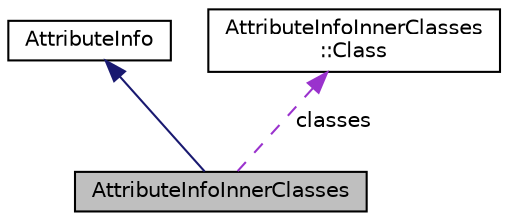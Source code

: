 digraph "AttributeInfoInnerClasses"
{
 // LATEX_PDF_SIZE
  edge [fontname="Helvetica",fontsize="10",labelfontname="Helvetica",labelfontsize="10"];
  node [fontname="Helvetica",fontsize="10",shape=record];
  Node1 [label="AttributeInfoInnerClasses",height=0.2,width=0.4,color="black", fillcolor="grey75", style="filled", fontcolor="black",tooltip=" "];
  Node2 -> Node1 [dir="back",color="midnightblue",fontsize="10",style="solid",fontname="Helvetica"];
  Node2 [label="AttributeInfo",height=0.2,width=0.4,color="black", fillcolor="white", style="filled",URL="$struct_attribute_info.html",tooltip=" "];
  Node3 -> Node1 [dir="back",color="darkorchid3",fontsize="10",style="dashed",label=" classes" ,fontname="Helvetica"];
  Node3 [label="AttributeInfoInnerClasses\l::Class",height=0.2,width=0.4,color="black", fillcolor="white", style="filled",URL="$struct_attribute_info_inner_classes_1_1_class.html",tooltip=" "];
}
